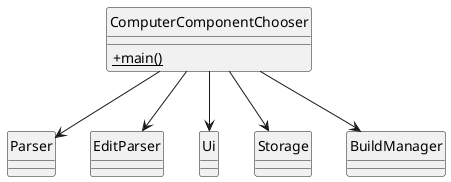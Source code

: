 @startuml
'https://plantuml.com/class-diagram
hide circle
skinparam classAttributeIconSize 0

class ComputerComponentChooser {
    +{static}main()
}
class Parser
class EditParser
class Ui
class Storage
class BuildManager



ComputerComponentChooser --> Ui
ComputerComponentChooser --> Parser
ComputerComponentChooser --> EditParser
ComputerComponentChooser --> Storage
ComputerComponentChooser --> BuildManager

@enduml